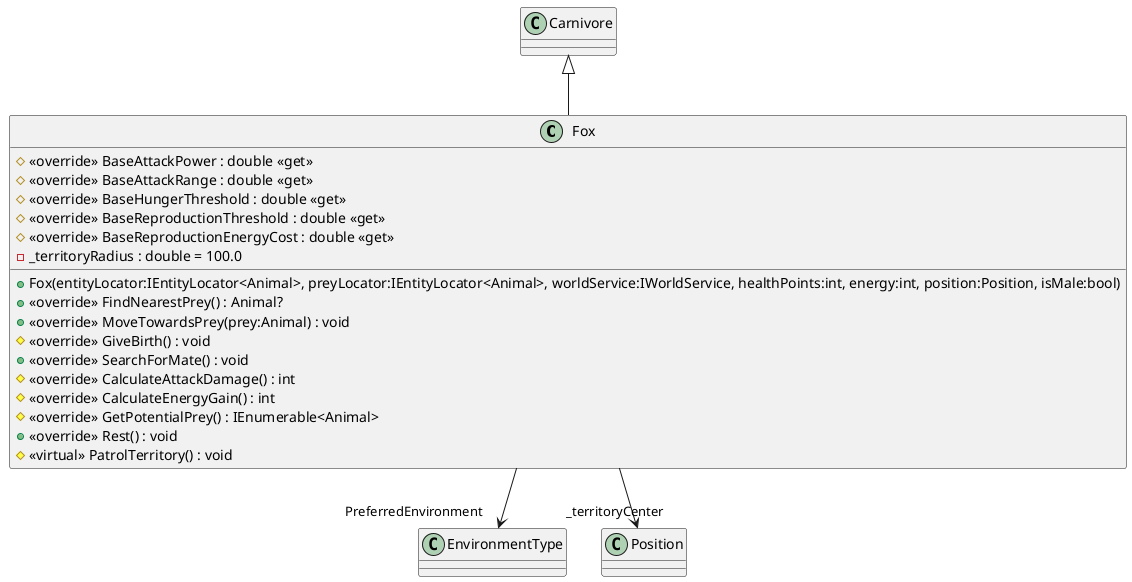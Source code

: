 @startuml
class Fox {
    # <<override>> BaseAttackPower : double <<get>>
    # <<override>> BaseAttackRange : double <<get>>
    # <<override>> BaseHungerThreshold : double <<get>>
    # <<override>> BaseReproductionThreshold : double <<get>>
    # <<override>> BaseReproductionEnergyCost : double <<get>>
    - _territoryRadius : double = 100.0
    + Fox(entityLocator:IEntityLocator<Animal>, preyLocator:IEntityLocator<Animal>, worldService:IWorldService, healthPoints:int, energy:int, position:Position, isMale:bool)
    + <<override>> FindNearestPrey() : Animal?
    + <<override>> MoveTowardsPrey(prey:Animal) : void
    # <<override>> GiveBirth() : void
    + <<override>> SearchForMate() : void
    # <<override>> CalculateAttackDamage() : int
    # <<override>> CalculateEnergyGain() : int
    # <<override>> GetPotentialPrey() : IEnumerable<Animal>
    + <<override>> Rest() : void
    # <<virtual>> PatrolTerritory() : void
}
Carnivore <|-- Fox
Fox --> "PreferredEnvironment" EnvironmentType
Fox --> "_territoryCenter" Position
@enduml
